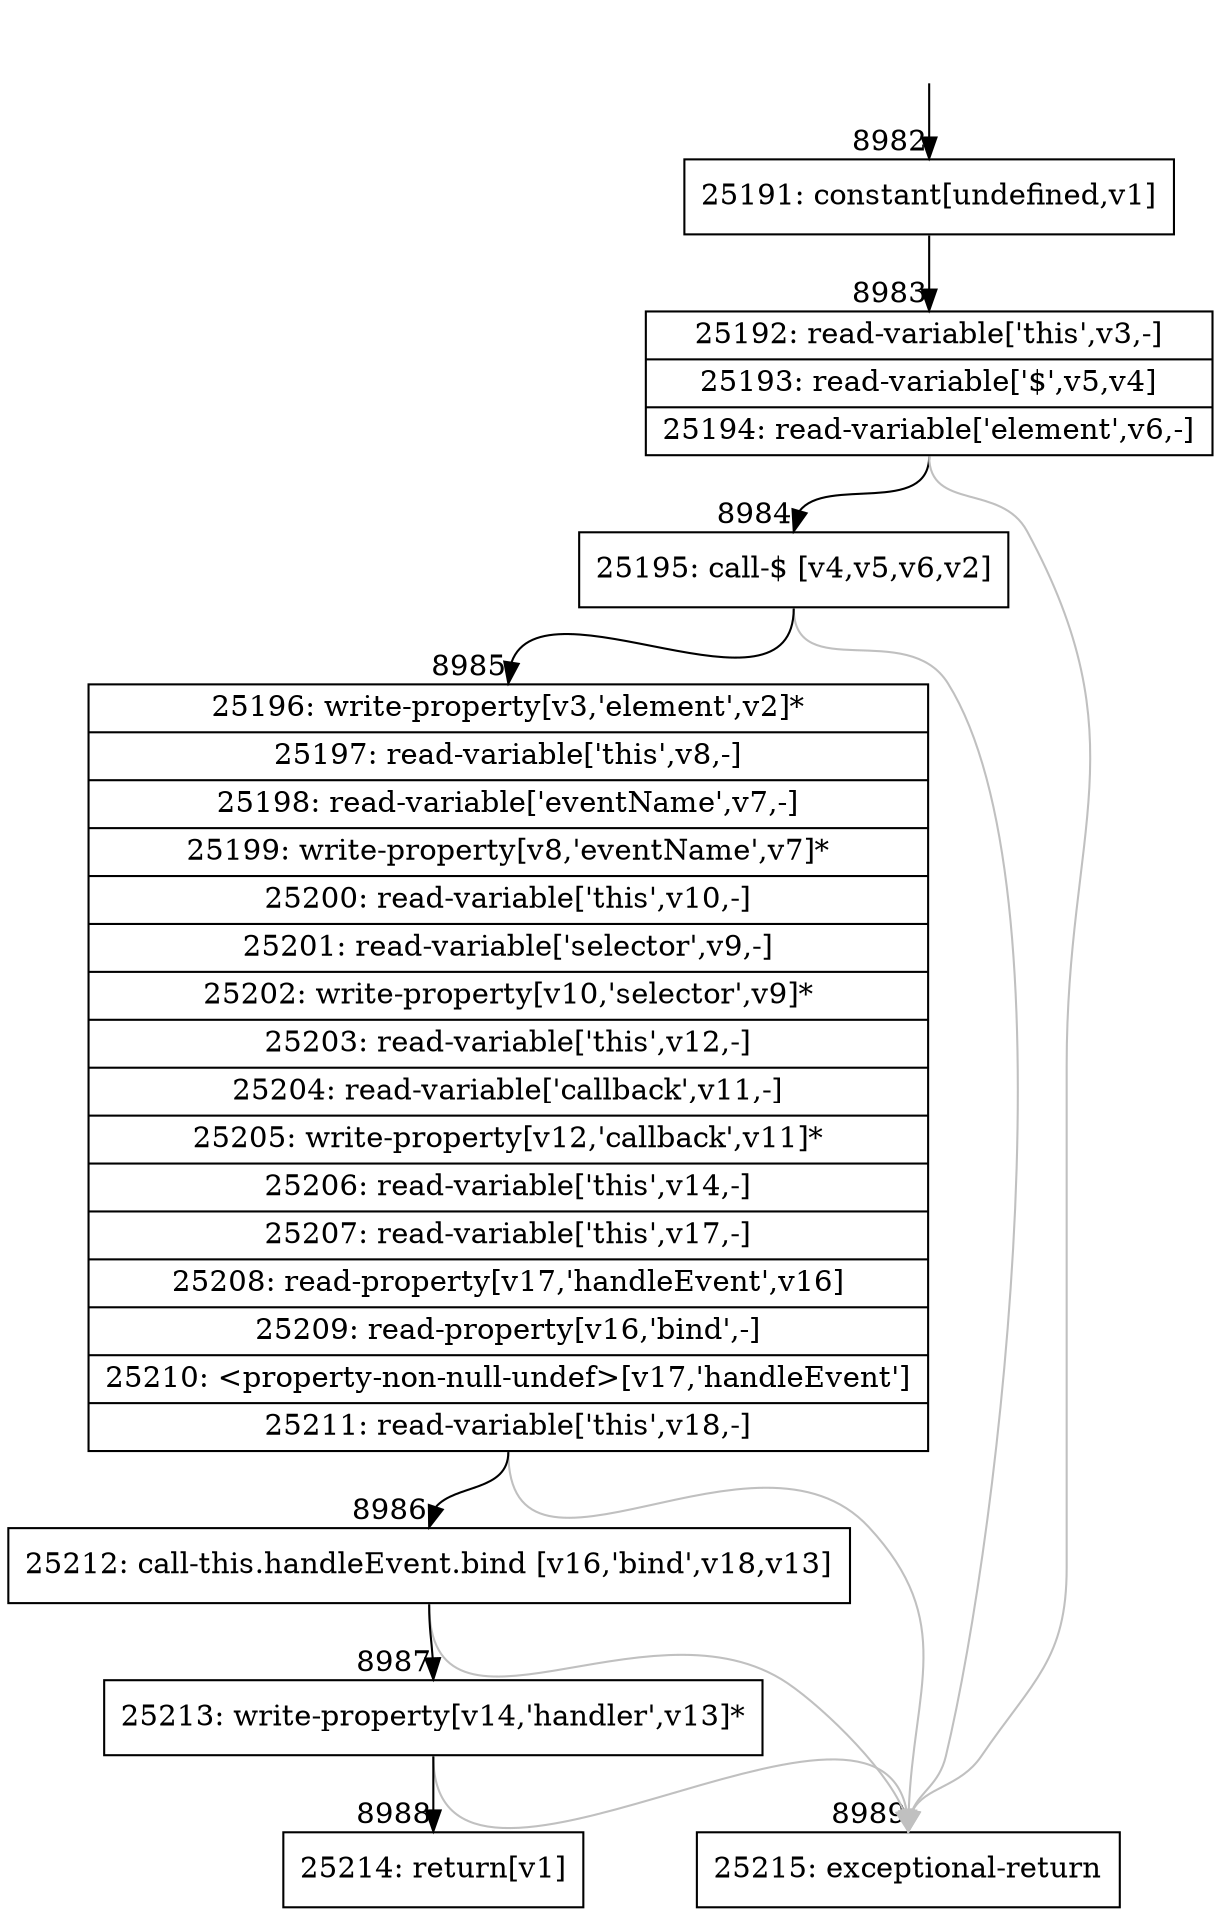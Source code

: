 digraph {
rankdir="TD"
BB_entry682[shape=none,label=""];
BB_entry682 -> BB8982 [tailport=s, headport=n, headlabel="    8982"]
BB8982 [shape=record label="{25191: constant[undefined,v1]}" ] 
BB8982 -> BB8983 [tailport=s, headport=n, headlabel="      8983"]
BB8983 [shape=record label="{25192: read-variable['this',v3,-]|25193: read-variable['$',v5,v4]|25194: read-variable['element',v6,-]}" ] 
BB8983 -> BB8984 [tailport=s, headport=n, headlabel="      8984"]
BB8983 -> BB8989 [tailport=s, headport=n, color=gray, headlabel="      8989"]
BB8984 [shape=record label="{25195: call-$ [v4,v5,v6,v2]}" ] 
BB8984 -> BB8985 [tailport=s, headport=n, headlabel="      8985"]
BB8984 -> BB8989 [tailport=s, headport=n, color=gray]
BB8985 [shape=record label="{25196: write-property[v3,'element',v2]*|25197: read-variable['this',v8,-]|25198: read-variable['eventName',v7,-]|25199: write-property[v8,'eventName',v7]*|25200: read-variable['this',v10,-]|25201: read-variable['selector',v9,-]|25202: write-property[v10,'selector',v9]*|25203: read-variable['this',v12,-]|25204: read-variable['callback',v11,-]|25205: write-property[v12,'callback',v11]*|25206: read-variable['this',v14,-]|25207: read-variable['this',v17,-]|25208: read-property[v17,'handleEvent',v16]|25209: read-property[v16,'bind',-]|25210: \<property-non-null-undef\>[v17,'handleEvent']|25211: read-variable['this',v18,-]}" ] 
BB8985 -> BB8986 [tailport=s, headport=n, headlabel="      8986"]
BB8985 -> BB8989 [tailport=s, headport=n, color=gray]
BB8986 [shape=record label="{25212: call-this.handleEvent.bind [v16,'bind',v18,v13]}" ] 
BB8986 -> BB8987 [tailport=s, headport=n, headlabel="      8987"]
BB8986 -> BB8989 [tailport=s, headport=n, color=gray]
BB8987 [shape=record label="{25213: write-property[v14,'handler',v13]*}" ] 
BB8987 -> BB8988 [tailport=s, headport=n, headlabel="      8988"]
BB8987 -> BB8989 [tailport=s, headport=n, color=gray]
BB8988 [shape=record label="{25214: return[v1]}" ] 
BB8989 [shape=record label="{25215: exceptional-return}" ] 
//#$~ 7091
}
